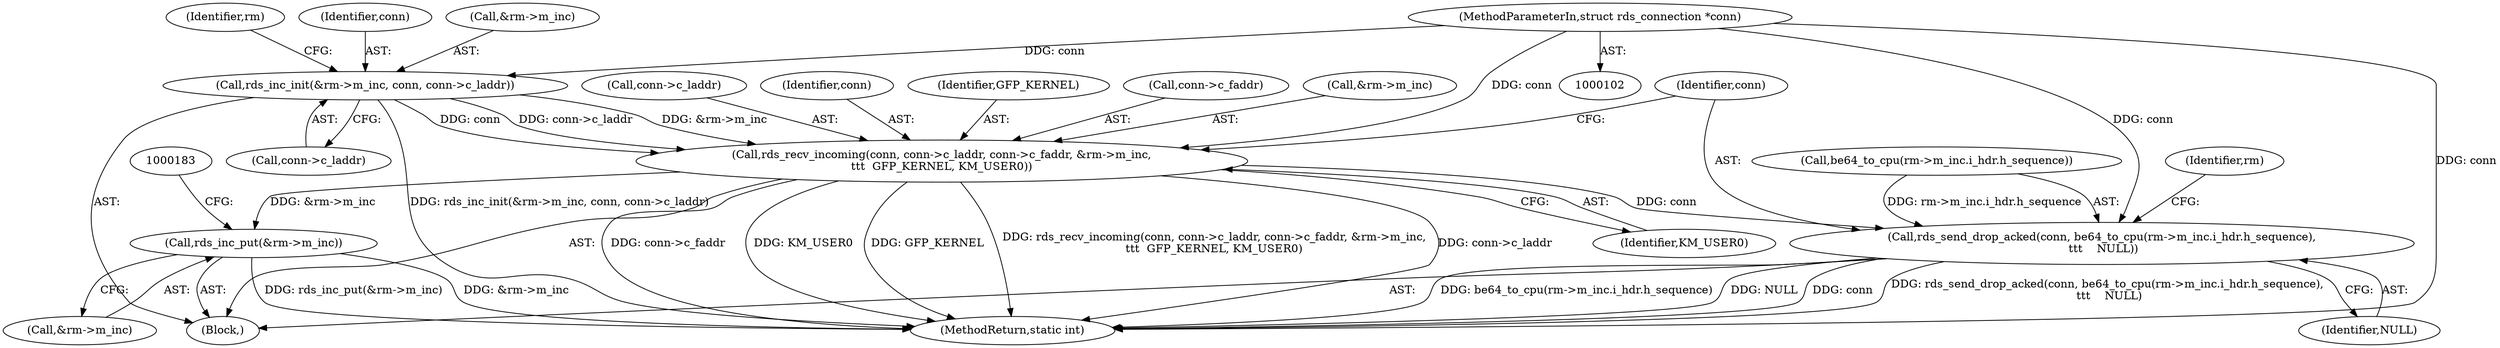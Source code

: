 digraph "0_linux_6094628bfd94323fc1cea05ec2c6affd98c18f7f_0@API" {
"1000150" [label="(Call,rds_recv_incoming(conn, conn->c_laddr, conn->c_faddr, &rm->m_inc,\n\t\t\t  GFP_KERNEL, KM_USER0))"];
"1000139" [label="(Call,rds_inc_init(&rm->m_inc, conn, conn->c_laddr))"];
"1000103" [label="(MethodParameterIn,struct rds_connection *conn)"];
"1000164" [label="(Call,rds_send_drop_acked(conn, be64_to_cpu(rm->m_inc.i_hdr.h_sequence),\n \t\t\t    NULL))"];
"1000175" [label="(Call,rds_inc_put(&rm->m_inc))"];
"1000164" [label="(Call,rds_send_drop_acked(conn, be64_to_cpu(rm->m_inc.i_hdr.h_sequence),\n \t\t\t    NULL))"];
"1000165" [label="(Identifier,conn)"];
"1000149" [label="(Identifier,rm)"];
"1000155" [label="(Call,conn->c_faddr)"];
"1000163" [label="(Identifier,KM_USER0)"];
"1000176" [label="(Call,&rm->m_inc)"];
"1000150" [label="(Call,rds_recv_incoming(conn, conn->c_laddr, conn->c_faddr, &rm->m_inc,\n\t\t\t  GFP_KERNEL, KM_USER0))"];
"1000144" [label="(Identifier,conn)"];
"1000145" [label="(Call,conn->c_laddr)"];
"1000158" [label="(Call,&rm->m_inc)"];
"1000152" [label="(Call,conn->c_laddr)"];
"1000151" [label="(Identifier,conn)"];
"1000103" [label="(MethodParameterIn,struct rds_connection *conn)"];
"1000162" [label="(Identifier,GFP_KERNEL)"];
"1000192" [label="(MethodReturn,static int)"];
"1000178" [label="(Identifier,rm)"];
"1000108" [label="(Block,)"];
"1000140" [label="(Call,&rm->m_inc)"];
"1000139" [label="(Call,rds_inc_init(&rm->m_inc, conn, conn->c_laddr))"];
"1000175" [label="(Call,rds_inc_put(&rm->m_inc))"];
"1000166" [label="(Call,be64_to_cpu(rm->m_inc.i_hdr.h_sequence))"];
"1000174" [label="(Identifier,NULL)"];
"1000150" -> "1000108"  [label="AST: "];
"1000150" -> "1000163"  [label="CFG: "];
"1000151" -> "1000150"  [label="AST: "];
"1000152" -> "1000150"  [label="AST: "];
"1000155" -> "1000150"  [label="AST: "];
"1000158" -> "1000150"  [label="AST: "];
"1000162" -> "1000150"  [label="AST: "];
"1000163" -> "1000150"  [label="AST: "];
"1000165" -> "1000150"  [label="CFG: "];
"1000150" -> "1000192"  [label="DDG: rds_recv_incoming(conn, conn->c_laddr, conn->c_faddr, &rm->m_inc,\n\t\t\t  GFP_KERNEL, KM_USER0)"];
"1000150" -> "1000192"  [label="DDG: conn->c_laddr"];
"1000150" -> "1000192"  [label="DDG: conn->c_faddr"];
"1000150" -> "1000192"  [label="DDG: KM_USER0"];
"1000150" -> "1000192"  [label="DDG: GFP_KERNEL"];
"1000139" -> "1000150"  [label="DDG: conn"];
"1000139" -> "1000150"  [label="DDG: conn->c_laddr"];
"1000139" -> "1000150"  [label="DDG: &rm->m_inc"];
"1000103" -> "1000150"  [label="DDG: conn"];
"1000150" -> "1000164"  [label="DDG: conn"];
"1000150" -> "1000175"  [label="DDG: &rm->m_inc"];
"1000139" -> "1000108"  [label="AST: "];
"1000139" -> "1000145"  [label="CFG: "];
"1000140" -> "1000139"  [label="AST: "];
"1000144" -> "1000139"  [label="AST: "];
"1000145" -> "1000139"  [label="AST: "];
"1000149" -> "1000139"  [label="CFG: "];
"1000139" -> "1000192"  [label="DDG: rds_inc_init(&rm->m_inc, conn, conn->c_laddr)"];
"1000103" -> "1000139"  [label="DDG: conn"];
"1000103" -> "1000102"  [label="AST: "];
"1000103" -> "1000192"  [label="DDG: conn"];
"1000103" -> "1000164"  [label="DDG: conn"];
"1000164" -> "1000108"  [label="AST: "];
"1000164" -> "1000174"  [label="CFG: "];
"1000165" -> "1000164"  [label="AST: "];
"1000166" -> "1000164"  [label="AST: "];
"1000174" -> "1000164"  [label="AST: "];
"1000178" -> "1000164"  [label="CFG: "];
"1000164" -> "1000192"  [label="DDG: rds_send_drop_acked(conn, be64_to_cpu(rm->m_inc.i_hdr.h_sequence),\n \t\t\t    NULL)"];
"1000164" -> "1000192"  [label="DDG: be64_to_cpu(rm->m_inc.i_hdr.h_sequence)"];
"1000164" -> "1000192"  [label="DDG: NULL"];
"1000164" -> "1000192"  [label="DDG: conn"];
"1000166" -> "1000164"  [label="DDG: rm->m_inc.i_hdr.h_sequence"];
"1000175" -> "1000108"  [label="AST: "];
"1000175" -> "1000176"  [label="CFG: "];
"1000176" -> "1000175"  [label="AST: "];
"1000183" -> "1000175"  [label="CFG: "];
"1000175" -> "1000192"  [label="DDG: &rm->m_inc"];
"1000175" -> "1000192"  [label="DDG: rds_inc_put(&rm->m_inc)"];
}
